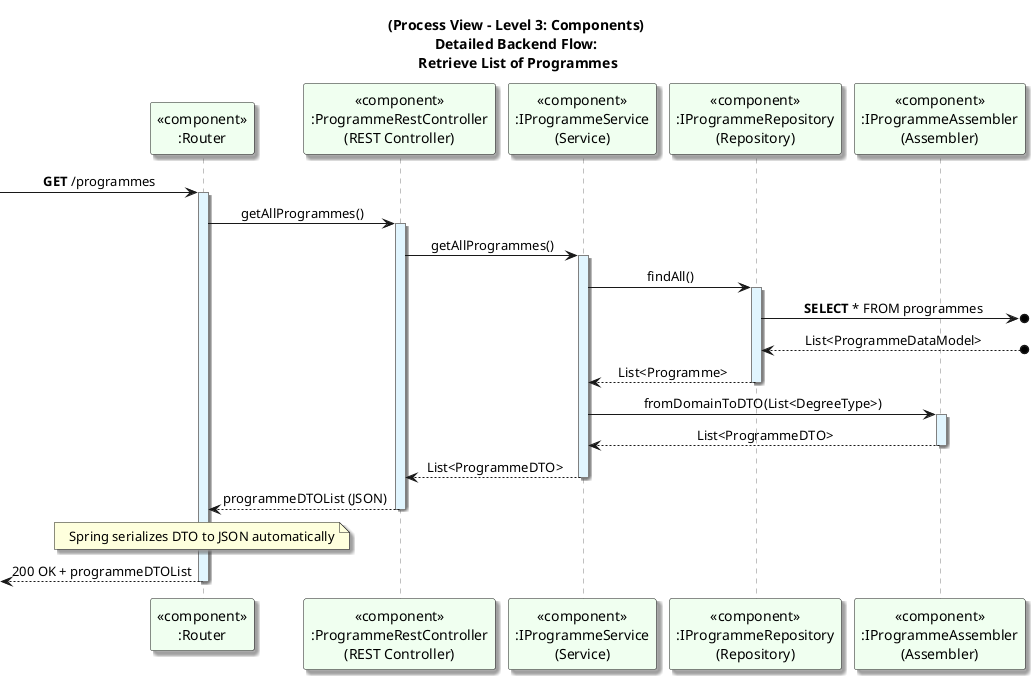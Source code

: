 @startuml
title (Process View - Level 3: Components)\nDetailed Backend Flow:\n Retrieve List of Programmes

skinparam sequence {
    LifeLineBorderColor Grey
    LifeLineBackgroundColor #E1F5FE
}
skinparam defaultTextAlignment center
skinparam shadowing true

participant "<<component>>\n:Router" as Router #honeydew
participant "<<component>>\n:ProgrammeRestController\n(REST Controller)" as Controller #honeydew
participant "<<component>>\n:IProgrammeService\n(Service)" as Service #honeydew
participant "<<component>>\n:IProgrammeRepository\n(Repository)" as Repository #honeydew
participant "<<component>>\n:IProgrammeAssembler\n(Assembler)" as Assembler #honeydew

-> Router: **GET** /programmes
activate Router

Router -> Controller: getAllProgrammes()
activate Controller

Controller -> Service: getAllProgrammes()
activate Service

Service -> Repository: findAll()
activate Repository

Repository ->o]: **SELECT** * FROM programmes

Repository <--o]: List<ProgrammeDataModel>

Repository --> Service: List<Programme>
deactivate Repository

Service -> Assembler: fromDomainToDTO(List<DegreeType>)
activate Assembler

Assembler --> Service: List<ProgrammeDTO>
deactivate Assembler
Service --> Controller: List<ProgrammeDTO>
deactivate Service

Controller --> Router: programmeDTOList (JSON)
deactivate Controller

note over Router
Spring serializes DTO to JSON automatically
end note

<-- Router: 200 OK + programmeDTOList
deactivate Router

@enduml
